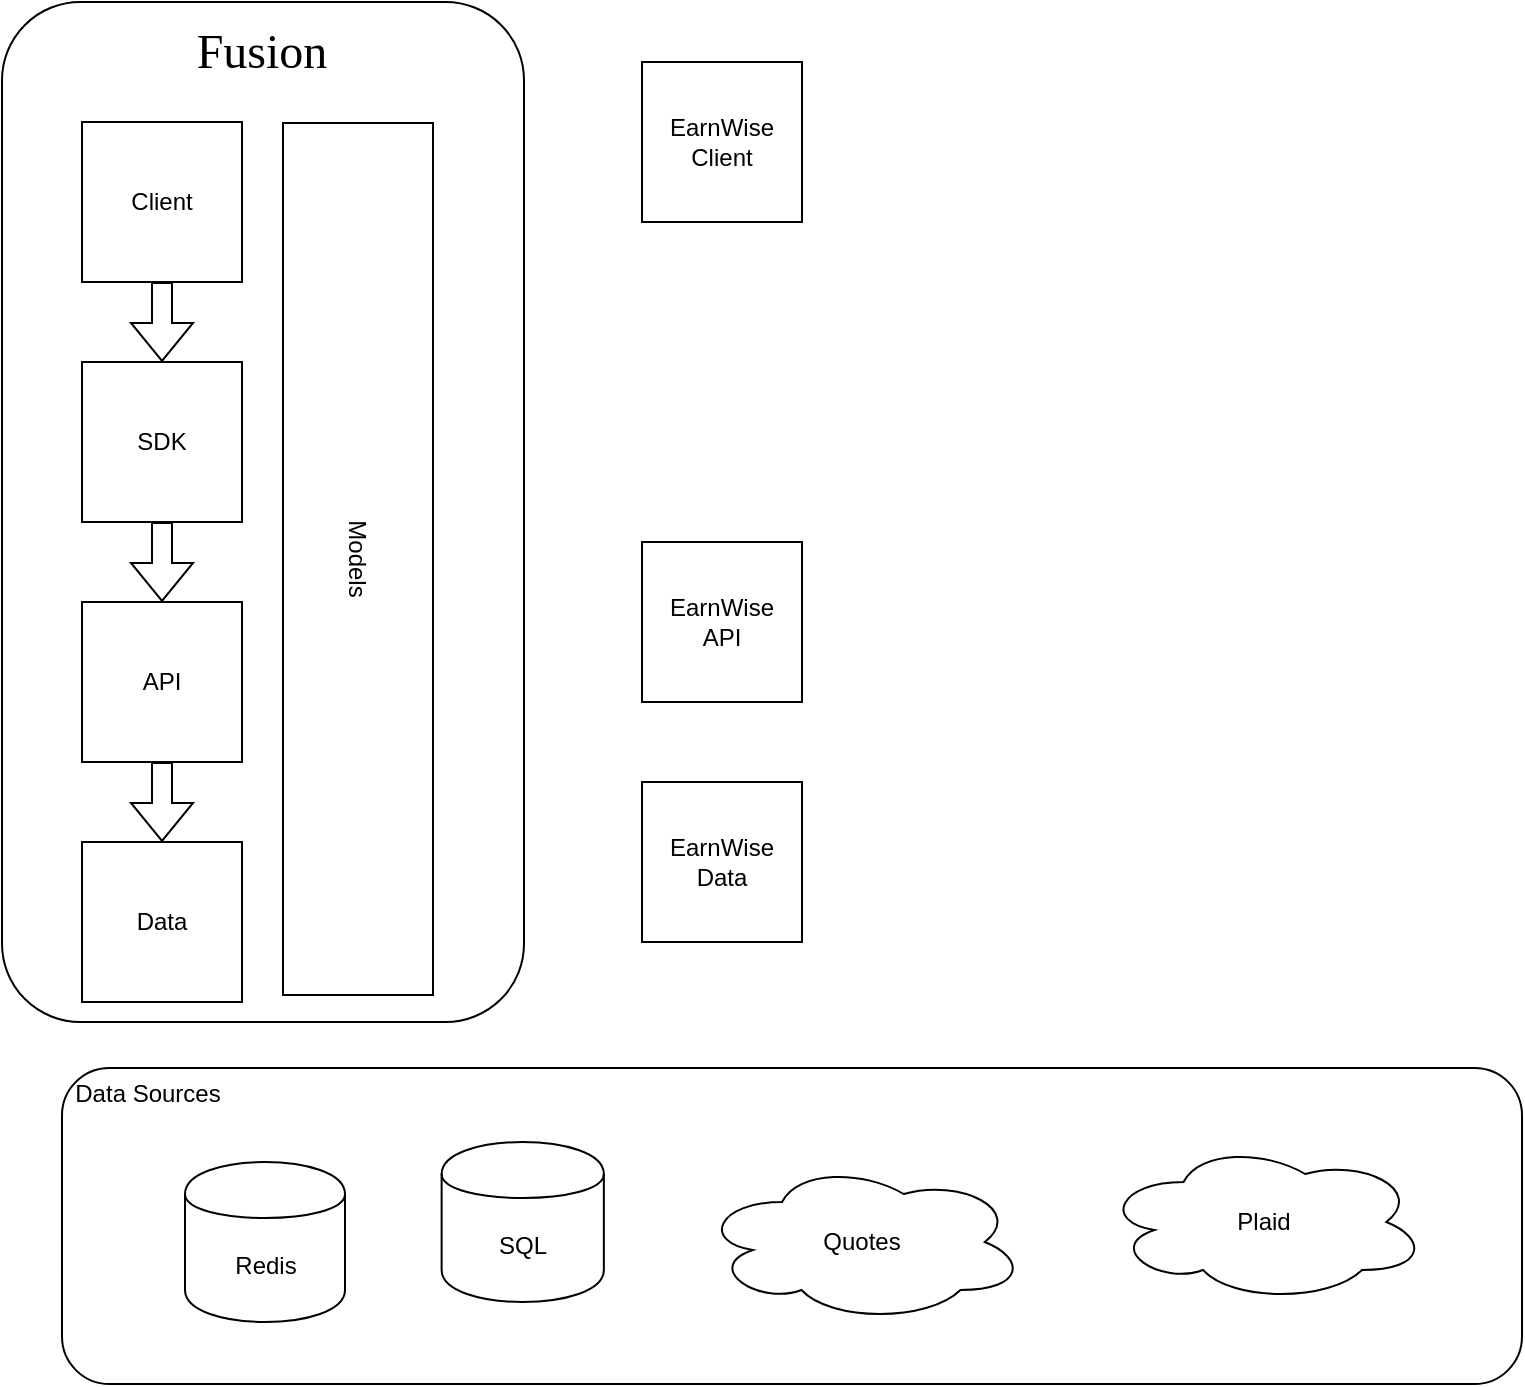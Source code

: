 <mxfile version="10.6.2" type="github"><diagram id="LOfFnwAP8vMxSH59wjzv" name="Page-1"><mxGraphModel dx="850" dy="393" grid="1" gridSize="10" guides="1" tooltips="1" connect="1" arrows="1" fold="1" page="1" pageScale="1" pageWidth="1100" pageHeight="850" math="0" shadow="0"><root><mxCell id="0"/><mxCell id="1" parent="0"/><mxCell id="2FV0Do69YLn4qYnx5FVK-29" value="" style="rounded=1;whiteSpace=wrap;html=1;" vertex="1" parent="1"><mxGeometry x="70" y="533" width="730" height="158" as="geometry"/></mxCell><mxCell id="2FV0Do69YLn4qYnx5FVK-25" value="" style="rounded=1;whiteSpace=wrap;html=1;" vertex="1" parent="1"><mxGeometry x="40" width="261" height="510" as="geometry"/></mxCell><mxCell id="2FV0Do69YLn4qYnx5FVK-10" value="" style="edgeStyle=orthogonalEdgeStyle;shape=flexArrow;rounded=0;orthogonalLoop=1;jettySize=auto;html=1;" edge="1" parent="1" source="2FV0Do69YLn4qYnx5FVK-1" target="2FV0Do69YLn4qYnx5FVK-2"><mxGeometry relative="1" as="geometry"/></mxCell><mxCell id="2FV0Do69YLn4qYnx5FVK-1" value="Client" style="whiteSpace=wrap;html=1;aspect=fixed;" vertex="1" parent="1"><mxGeometry x="80" y="60" width="80" height="80" as="geometry"/></mxCell><mxCell id="2FV0Do69YLn4qYnx5FVK-11" value="" style="edgeStyle=orthogonalEdgeStyle;shape=flexArrow;rounded=0;orthogonalLoop=1;jettySize=auto;html=1;" edge="1" parent="1" source="2FV0Do69YLn4qYnx5FVK-2" target="2FV0Do69YLn4qYnx5FVK-3"><mxGeometry relative="1" as="geometry"/></mxCell><mxCell id="2FV0Do69YLn4qYnx5FVK-2" value="SDK&lt;br&gt;" style="whiteSpace=wrap;html=1;aspect=fixed;" vertex="1" parent="1"><mxGeometry x="80" y="180" width="80" height="80" as="geometry"/></mxCell><mxCell id="2FV0Do69YLn4qYnx5FVK-9" value="" style="edgeStyle=orthogonalEdgeStyle;shape=flexArrow;rounded=0;orthogonalLoop=1;jettySize=auto;html=1;" edge="1" parent="1" source="2FV0Do69YLn4qYnx5FVK-3" target="2FV0Do69YLn4qYnx5FVK-4"><mxGeometry relative="1" as="geometry"/></mxCell><mxCell id="2FV0Do69YLn4qYnx5FVK-3" value="API&lt;br&gt;" style="whiteSpace=wrap;html=1;aspect=fixed;" vertex="1" parent="1"><mxGeometry x="80" y="300" width="80" height="80" as="geometry"/></mxCell><mxCell id="2FV0Do69YLn4qYnx5FVK-4" value="Data&lt;br&gt;" style="whiteSpace=wrap;html=1;aspect=fixed;" vertex="1" parent="1"><mxGeometry x="80" y="420" width="80" height="80" as="geometry"/></mxCell><mxCell id="2FV0Do69YLn4qYnx5FVK-14" value="EarnWise&lt;br&gt;Client&lt;br&gt;" style="whiteSpace=wrap;html=1;aspect=fixed;" vertex="1" parent="1"><mxGeometry x="360" y="30" width="80" height="80" as="geometry"/></mxCell><mxCell id="2FV0Do69YLn4qYnx5FVK-15" value="EarnWise&lt;br&gt;API&lt;br&gt;" style="whiteSpace=wrap;html=1;aspect=fixed;" vertex="1" parent="1"><mxGeometry x="360" y="270" width="80" height="80" as="geometry"/></mxCell><mxCell id="2FV0Do69YLn4qYnx5FVK-16" value="EarnWise&lt;br&gt;Data&lt;br&gt;" style="whiteSpace=wrap;html=1;aspect=fixed;" vertex="1" parent="1"><mxGeometry x="360" y="390" width="80" height="80" as="geometry"/></mxCell><mxCell id="2FV0Do69YLn4qYnx5FVK-18" value="Models&lt;br&gt;" style="rounded=0;whiteSpace=wrap;html=1;rotation=90;" vertex="1" parent="1"><mxGeometry y="241" width="436" height="75" as="geometry"/></mxCell><mxCell id="2FV0Do69YLn4qYnx5FVK-26" value="&lt;font style=&quot;font-size: 24px&quot; face=&quot;Verdana&quot;&gt;Fusion&lt;/font&gt;" style="text;html=1;strokeColor=none;fillColor=none;align=center;verticalAlign=middle;whiteSpace=wrap;rounded=0;" vertex="1" parent="1"><mxGeometry x="100" y="10" width="140" height="30" as="geometry"/></mxCell><mxCell id="2FV0Do69YLn4qYnx5FVK-20" value="Data Sources" style="text;html=1;strokeColor=none;fillColor=none;align=center;verticalAlign=middle;whiteSpace=wrap;rounded=0;" vertex="1" parent="1"><mxGeometry x="51.5" y="530" width="123.729" height="32.5" as="geometry"/></mxCell><mxCell id="2FV0Do69YLn4qYnx5FVK-5" value="SQL" style="shape=cylinder;whiteSpace=wrap;html=1;boundedLbl=1;backgroundOutline=1;" vertex="1" parent="1"><mxGeometry x="259.815" y="570" width="81.111" height="80" as="geometry"/></mxCell><mxCell id="2FV0Do69YLn4qYnx5FVK-13" value="Quotes&lt;br&gt;" style="ellipse;shape=cloud;whiteSpace=wrap;html=1;" vertex="1" parent="1"><mxGeometry x="389.463" y="580" width="162.222" height="80" as="geometry"/></mxCell><mxCell id="2FV0Do69YLn4qYnx5FVK-22" value="Plaid&lt;br&gt;" style="ellipse;shape=cloud;whiteSpace=wrap;html=1;" vertex="1" parent="1"><mxGeometry x="590.222" y="570" width="162.222" height="80" as="geometry"/></mxCell><mxCell id="2FV0Do69YLn4qYnx5FVK-12" value="Redis" style="shape=cylinder;whiteSpace=wrap;html=1;boundedLbl=1;backgroundOutline=1;" vertex="1" parent="1"><mxGeometry x="131.5" y="580" width="80" height="80" as="geometry"/></mxCell></root></mxGraphModel></diagram></mxfile>